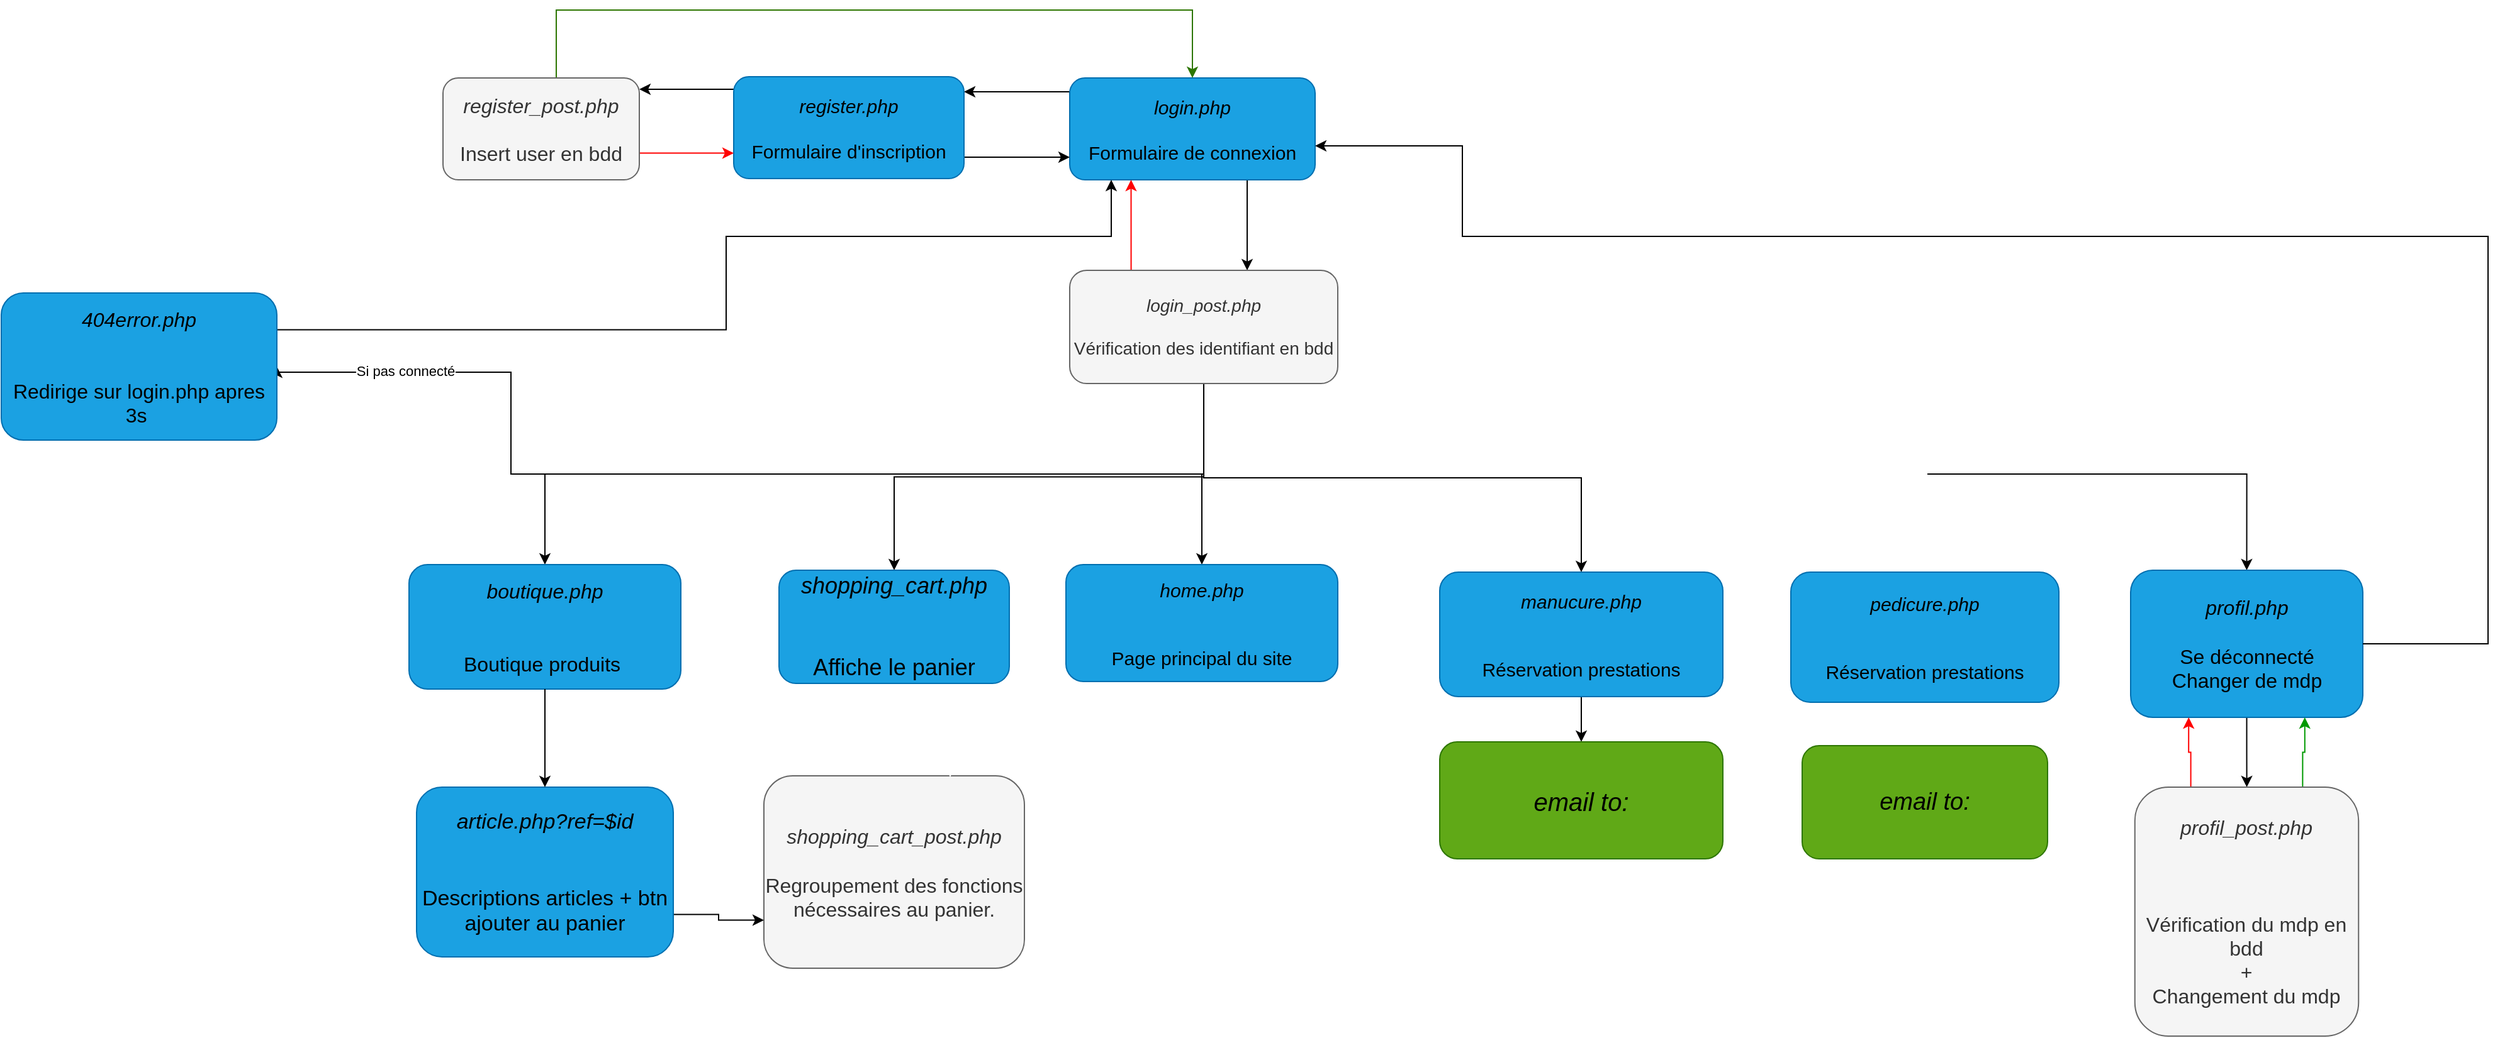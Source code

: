 <mxfile version="14.2.4" type="embed">
    <diagram id="X_WW1Z0BWddFBwUTzyoU" name="Page-1">
        <mxGraphModel dx="2322" dy="832" grid="1" gridSize="9" guides="1" tooltips="1" connect="1" arrows="1" fold="1" page="0" pageScale="1" pageWidth="827" pageHeight="1169" math="0" shadow="0">
            <root>
                <mxCell id="0"/>
                <mxCell id="1" parent="0"/>
                <mxCell id="4" style="edgeStyle=orthogonalEdgeStyle;rounded=0;orthogonalLoop=1;jettySize=auto;html=1;exitX=0;exitY=0.5;exitDx=0;exitDy=0;fontColor=#F0F0F0;" parent="1" source="2" target="5" edge="1">
                    <mxGeometry relative="1" as="geometry">
                        <mxPoint x="390" y="290" as="targetPoint"/>
                        <Array as="points">
                            <mxPoint x="507" y="290"/>
                        </Array>
                    </mxGeometry>
                </mxCell>
                <mxCell id="13" style="edgeStyle=orthogonalEdgeStyle;rounded=0;orthogonalLoop=1;jettySize=auto;html=1;fontColor=#000000;" parent="1" source="2" target="14" edge="1">
                    <mxGeometry relative="1" as="geometry">
                        <mxPoint x="648" y="504" as="targetPoint"/>
                        <Array as="points">
                            <mxPoint x="648" y="387"/>
                            <mxPoint x="648" y="387"/>
                        </Array>
                    </mxGeometry>
                </mxCell>
                <mxCell id="2" value="&lt;font style=&quot;font-size: 15px&quot;&gt;&lt;i&gt;&lt;br&gt;login.php&lt;/i&gt;&lt;br&gt;&lt;br&gt;Formulaire de connexion&lt;br&gt;&lt;br&gt;&lt;/font&gt;" style="rounded=1;whiteSpace=wrap;html=1;fillColor=#1ba1e2;strokeColor=#006EAF;fontColor=#000000;" parent="1" vertex="1">
                    <mxGeometry x="507" y="279" width="195" height="81" as="geometry"/>
                </mxCell>
                <mxCell id="7" value="" style="edgeStyle=orthogonalEdgeStyle;rounded=0;orthogonalLoop=1;jettySize=auto;html=1;fontColor=#F0F0F0;" parent="1" source="5" target="2" edge="1">
                    <mxGeometry relative="1" as="geometry">
                        <Array as="points">
                            <mxPoint x="504" y="342"/>
                            <mxPoint x="504" y="342"/>
                        </Array>
                    </mxGeometry>
                </mxCell>
                <mxCell id="9" style="edgeStyle=orthogonalEdgeStyle;rounded=0;orthogonalLoop=1;jettySize=auto;html=1;fontColor=#F0F0F0;" parent="1" source="5" target="10" edge="1">
                    <mxGeometry relative="1" as="geometry">
                        <mxPoint x="126" y="288" as="targetPoint"/>
                        <Array as="points">
                            <mxPoint x="225" y="288"/>
                            <mxPoint x="225" y="288"/>
                        </Array>
                    </mxGeometry>
                </mxCell>
                <mxCell id="5" value="&lt;font style=&quot;font-size: 15px&quot;&gt;&lt;i&gt;register.php&lt;/i&gt;&lt;br&gt;&lt;br&gt;Formulaire d'inscription&lt;br&gt;&lt;/font&gt;" style="rounded=1;whiteSpace=wrap;html=1;fillColor=#1ba1e2;strokeColor=#006EAF;fontColor=#000000;" parent="1" vertex="1">
                    <mxGeometry x="240" y="278" width="183" height="81" as="geometry"/>
                </mxCell>
                <mxCell id="11" style="edgeStyle=orthogonalEdgeStyle;rounded=0;orthogonalLoop=1;jettySize=auto;html=1;entryX=0;entryY=0.75;entryDx=0;entryDy=0;fontColor=#000000;strokeColor=#FF0000;" parent="1" source="10" target="5" edge="1">
                    <mxGeometry relative="1" as="geometry">
                        <Array as="points">
                            <mxPoint x="153" y="339"/>
                            <mxPoint x="153" y="339"/>
                        </Array>
                    </mxGeometry>
                </mxCell>
                <mxCell id="12" style="edgeStyle=orthogonalEdgeStyle;rounded=0;orthogonalLoop=1;jettySize=auto;html=1;strokeColor=#2D7600;fontColor=#000000;entryX=0.5;entryY=0;entryDx=0;entryDy=0;fillColor=#60a917;" parent="1" source="10" target="2" edge="1">
                    <mxGeometry relative="1" as="geometry">
                        <mxPoint x="594" y="234" as="targetPoint"/>
                        <Array as="points">
                            <mxPoint x="99" y="225"/>
                            <mxPoint x="605" y="225"/>
                        </Array>
                    </mxGeometry>
                </mxCell>
                <mxCell id="10" value="&lt;font style=&quot;font-size: 16px&quot;&gt;&lt;i&gt;register_post.php&lt;/i&gt;&lt;br&gt;&lt;br&gt;Insert user en bdd&lt;/font&gt;" style="rounded=1;whiteSpace=wrap;html=1;fillColor=#f5f5f5;strokeColor=#666666;fontColor=#333333;" parent="1" vertex="1">
                    <mxGeometry x="9" y="279" width="156" height="81" as="geometry"/>
                </mxCell>
                <mxCell id="15" style="edgeStyle=orthogonalEdgeStyle;rounded=0;orthogonalLoop=1;jettySize=auto;html=1;exitX=0.25;exitY=0;exitDx=0;exitDy=0;entryX=0.25;entryY=1;entryDx=0;entryDy=0;strokeColor=#FF0000;fontColor=#000000;" parent="1" source="14" target="2" edge="1">
                    <mxGeometry relative="1" as="geometry">
                        <Array as="points">
                            <mxPoint x="556" y="486"/>
                        </Array>
                    </mxGeometry>
                </mxCell>
                <mxCell id="47" style="edgeStyle=orthogonalEdgeStyle;rounded=0;orthogonalLoop=1;jettySize=auto;html=1;exitX=0.5;exitY=1;exitDx=0;exitDy=0;entryX=0.5;entryY=0;entryDx=0;entryDy=0;" parent="1" source="14" target="17" edge="1">
                    <mxGeometry relative="1" as="geometry"/>
                </mxCell>
                <mxCell id="48" style="edgeStyle=orthogonalEdgeStyle;rounded=0;orthogonalLoop=1;jettySize=auto;html=1;exitX=0.5;exitY=1;exitDx=0;exitDy=0;entryX=0.5;entryY=0;entryDx=0;entryDy=0;" parent="1" source="14" target="20" edge="1">
                    <mxGeometry relative="1" as="geometry"/>
                </mxCell>
                <mxCell id="49" style="edgeStyle=orthogonalEdgeStyle;rounded=0;orthogonalLoop=1;jettySize=auto;html=1;exitX=0.5;exitY=1;exitDx=0;exitDy=0;entryX=0.5;entryY=0;entryDx=0;entryDy=0;" parent="1" source="14" target="24" edge="1">
                    <mxGeometry relative="1" as="geometry">
                        <Array as="points">
                            <mxPoint x="614" y="594"/>
                            <mxPoint x="1442" y="594"/>
                        </Array>
                    </mxGeometry>
                </mxCell>
                <mxCell id="51" style="edgeStyle=orthogonalEdgeStyle;rounded=0;orthogonalLoop=1;jettySize=auto;html=1;exitX=0.5;exitY=1;exitDx=0;exitDy=0;entryX=0.5;entryY=0;entryDx=0;entryDy=0;" parent="1" source="14" target="46" edge="1">
                    <mxGeometry relative="1" as="geometry"/>
                </mxCell>
                <mxCell id="53" style="edgeStyle=orthogonalEdgeStyle;rounded=0;orthogonalLoop=1;jettySize=auto;html=1;exitX=0.5;exitY=1;exitDx=0;exitDy=0;entryX=0.5;entryY=0;entryDx=0;entryDy=0;" parent="1" source="14" target="38" edge="1">
                    <mxGeometry relative="1" as="geometry"/>
                </mxCell>
                <mxCell id="64" style="edgeStyle=orthogonalEdgeStyle;rounded=0;orthogonalLoop=1;jettySize=auto;html=1;strokeColor=#FFFFFF;" parent="1" source="14" target="66" edge="1">
                    <mxGeometry relative="1" as="geometry">
                        <mxPoint x="1188" y="756" as="targetPoint"/>
                        <Array as="points">
                            <mxPoint x="613" y="594"/>
                            <mxPoint x="1188" y="594"/>
                        </Array>
                    </mxGeometry>
                </mxCell>
                <mxCell id="92" style="edgeStyle=orthogonalEdgeStyle;rounded=0;orthogonalLoop=1;jettySize=auto;html=1;entryX=1;entryY=0.5;entryDx=0;entryDy=0;" edge="1" parent="1" source="14" target="74">
                    <mxGeometry relative="1" as="geometry">
                        <mxPoint x="-18" y="513" as="targetPoint"/>
                        <Array as="points">
                            <mxPoint x="614" y="594"/>
                            <mxPoint x="63" y="594"/>
                            <mxPoint x="63" y="513"/>
                        </Array>
                    </mxGeometry>
                </mxCell>
                <mxCell id="93" value="Si pas connecté" style="edgeLabel;html=1;align=center;verticalAlign=middle;resizable=0;points=[];" vertex="1" connectable="0" parent="92">
                    <mxGeometry x="0.763" y="-1" relative="1" as="geometry">
                        <mxPoint as="offset"/>
                    </mxGeometry>
                </mxCell>
                <mxCell id="14" value="&lt;font style=&quot;font-size: 14px&quot;&gt;&lt;i&gt;login_post.php&lt;/i&gt;&lt;br&gt;&lt;br&gt;Vérification des identifiant en bdd&lt;br&gt;&lt;/font&gt;" style="rounded=1;whiteSpace=wrap;html=1;fillColor=#f5f5f5;strokeColor=#666666;fontColor=#333333;" parent="1" vertex="1">
                    <mxGeometry x="507" y="432" width="213" height="90" as="geometry"/>
                </mxCell>
                <mxCell id="17" value="&lt;font style=&quot;font-size: 15px&quot; color=&quot;#000000&quot;&gt;&lt;font style=&quot;font-size: 15px&quot;&gt;&lt;i&gt;home.php&lt;/i&gt;&lt;br&gt;&lt;br&gt;&lt;br&gt;&lt;/font&gt;Page principal du site&lt;/font&gt;" style="rounded=1;whiteSpace=wrap;html=1;fillColor=#1ba1e2;strokeColor=#006EAF;fontColor=#ffffff;" parent="1" vertex="1">
                    <mxGeometry x="504" y="666" width="216" height="93" as="geometry"/>
                </mxCell>
                <mxCell id="33" style="edgeStyle=orthogonalEdgeStyle;rounded=0;orthogonalLoop=1;jettySize=auto;html=1;" parent="1" source="20" target="34" edge="1">
                    <mxGeometry relative="1" as="geometry">
                        <mxPoint x="913" y="837" as="targetPoint"/>
                    </mxGeometry>
                </mxCell>
                <mxCell id="20" value="&lt;font style=&quot;font-size: 15px&quot;&gt;&lt;font color=&quot;#000000&quot; style=&quot;font-style: italic&quot;&gt;manucure.php&lt;br&gt;&lt;/font&gt;&lt;br&gt;&lt;br&gt;&lt;font color=&quot;#000000&quot;&gt;Réservation prestations&lt;/font&gt;&lt;br&gt;&lt;/font&gt;" style="rounded=1;whiteSpace=wrap;html=1;fillColor=#1ba1e2;strokeColor=#006EAF;fontColor=#ffffff;" parent="1" vertex="1">
                    <mxGeometry x="801" y="672" width="225" height="99" as="geometry"/>
                </mxCell>
                <mxCell id="54" style="edgeStyle=orthogonalEdgeStyle;rounded=0;orthogonalLoop=1;jettySize=auto;html=1;" parent="1" source="24" target="55" edge="1">
                    <mxGeometry relative="1" as="geometry">
                        <mxPoint x="1208.25" y="870" as="targetPoint"/>
                    </mxGeometry>
                </mxCell>
                <mxCell id="24" value="&lt;span style=&quot;font-size: 16px&quot;&gt;&lt;font color=&quot;#000000&quot;&gt;&lt;i&gt;profil.php&lt;/i&gt;&lt;br&gt;&lt;br&gt;Se déconnecté&lt;br&gt;Changer de mdp&lt;/font&gt;&lt;br&gt;&lt;/span&gt;" style="rounded=1;whiteSpace=wrap;html=1;fillColor=#1ba1e2;strokeColor=#006EAF;fontColor=#ffffff;" parent="1" vertex="1">
                    <mxGeometry x="1350" y="670.5" width="184.5" height="117" as="geometry"/>
                </mxCell>
                <mxCell id="34" value="&lt;font color=&quot;#000000&quot;&gt;&lt;i&gt;&lt;font style=&quot;font-size: 20px&quot;&gt;email to:&lt;/font&gt;&lt;br&gt;&lt;/i&gt;&lt;/font&gt;" style="rounded=1;whiteSpace=wrap;html=1;fillColor=#60a917;strokeColor=#2D7600;fontColor=#ffffff;" parent="1" vertex="1">
                    <mxGeometry x="801" y="807" width="225" height="93" as="geometry"/>
                </mxCell>
                <mxCell id="38" value="&lt;font style=&quot;font-size: 16px&quot; color=&quot;#000000&quot;&gt;&lt;i&gt;boutique.php&lt;/i&gt;&lt;br&gt;&lt;br&gt;&lt;br&gt;Boutique produits&amp;nbsp;&lt;/font&gt;" style="rounded=1;whiteSpace=wrap;html=1;fillColor=#1ba1e2;strokeColor=#006EAF;fontColor=#ffffff;" parent="1" vertex="1">
                    <mxGeometry x="-18" y="666" width="216" height="99" as="geometry"/>
                </mxCell>
                <mxCell id="80" style="edgeStyle=orthogonalEdgeStyle;rounded=0;orthogonalLoop=1;jettySize=auto;html=1;exitX=0;exitY=0.25;exitDx=0;exitDy=0;entryX=1;entryY=0.25;entryDx=0;entryDy=0;strokeColor=#FFFFFF;" parent="1" source="40" target="59" edge="1">
                    <mxGeometry relative="1" as="geometry"/>
                </mxCell>
                <mxCell id="85" style="edgeStyle=orthogonalEdgeStyle;rounded=0;orthogonalLoop=1;jettySize=auto;html=1;exitX=0.25;exitY=0;exitDx=0;exitDy=0;entryX=0.213;entryY=1.006;entryDx=0;entryDy=0;entryPerimeter=0;strokeColor=#FFFFFF;" parent="1" source="40" target="46" edge="1">
                    <mxGeometry relative="1" as="geometry"/>
                </mxCell>
                <mxCell id="40" value="&lt;font style=&quot;font-size: 16px&quot;&gt;&lt;i&gt;shopping_cart_post.php&lt;/i&gt;&lt;br&gt;&lt;br&gt;Regroupement des fonctions nécessaires au panier.&lt;br&gt;&lt;/font&gt;" style="rounded=1;whiteSpace=wrap;html=1;fillColor=#f5f5f5;strokeColor=#666666;fontColor=#333333;" parent="1" vertex="1">
                    <mxGeometry x="264" y="834" width="207" height="153" as="geometry"/>
                </mxCell>
                <mxCell id="86" style="edgeStyle=orthogonalEdgeStyle;rounded=0;orthogonalLoop=1;jettySize=auto;html=1;exitX=0.75;exitY=1;exitDx=0;exitDy=0;entryX=0.715;entryY=0.007;entryDx=0;entryDy=0;entryPerimeter=0;strokeColor=#FFFFFF;" parent="1" source="46" target="40" edge="1">
                    <mxGeometry relative="1" as="geometry"/>
                </mxCell>
                <mxCell id="46" value="&lt;font color=&quot;#000000&quot; style=&quot;font-size: 18px&quot;&gt;&lt;i&gt;shopping_cart.php&lt;/i&gt;&lt;br&gt;&lt;br&gt;&lt;br&gt;Affiche le panier&lt;br&gt;&lt;/font&gt;" style="rounded=1;whiteSpace=wrap;html=1;fillColor=#1ba1e2;strokeColor=#006EAF;fontColor=#ffffff;" parent="1" vertex="1">
                    <mxGeometry x="276" y="670.5" width="183" height="90" as="geometry"/>
                </mxCell>
                <mxCell id="57" style="edgeStyle=orthogonalEdgeStyle;rounded=0;orthogonalLoop=1;jettySize=auto;html=1;exitX=0.25;exitY=0;exitDx=0;exitDy=0;strokeColor=#FF0000;entryX=0.25;entryY=1;entryDx=0;entryDy=0;" parent="1" source="55" target="24" edge="1">
                    <mxGeometry relative="1" as="geometry">
                        <mxPoint x="1164.143" y="789" as="targetPoint"/>
                    </mxGeometry>
                </mxCell>
                <mxCell id="58" style="edgeStyle=orthogonalEdgeStyle;rounded=0;orthogonalLoop=1;jettySize=auto;html=1;exitX=0.75;exitY=0;exitDx=0;exitDy=0;entryX=0.75;entryY=1;entryDx=0;entryDy=0;strokeColor=#009900;" parent="1" source="55" target="24" edge="1">
                    <mxGeometry relative="1" as="geometry"/>
                </mxCell>
                <mxCell id="55" value="&lt;font style=&quot;font-size: 16px&quot;&gt;&lt;i&gt;profil_post.php&lt;br&gt;&lt;/i&gt;&lt;br&gt;&lt;br&gt;&lt;br&gt;Vérification du mdp en bdd&lt;br&gt;+&lt;br&gt;Changement du mdp&lt;br&gt;&lt;/font&gt;" style="rounded=1;whiteSpace=wrap;html=1;fillColor=#f5f5f5;strokeColor=#666666;fontColor=#333333;" parent="1" vertex="1">
                    <mxGeometry x="1353.37" y="843" width="177.75" height="198" as="geometry"/>
                </mxCell>
                <mxCell id="87" style="edgeStyle=orthogonalEdgeStyle;rounded=0;orthogonalLoop=1;jettySize=auto;html=1;exitX=1;exitY=0.75;exitDx=0;exitDy=0;entryX=0;entryY=0.75;entryDx=0;entryDy=0;" edge="1" parent="1" source="59" target="40">
                    <mxGeometry relative="1" as="geometry"/>
                </mxCell>
                <mxCell id="59" value="&lt;font style=&quot;font-size: 17px&quot; color=&quot;#000000&quot;&gt;&lt;i&gt;article.php?ref=$id&lt;/i&gt;&lt;br&gt;&lt;br&gt;&lt;br&gt;Descriptions articles + btn&lt;br&gt;ajouter au panier&lt;br&gt;&lt;/font&gt;" style="rounded=1;whiteSpace=wrap;html=1;fillColor=#1ba1e2;strokeColor=#006EAF;fontColor=#ffffff;" parent="1" vertex="1">
                    <mxGeometry x="-12" y="843" width="204" height="135" as="geometry"/>
                </mxCell>
                <mxCell id="60" style="edgeStyle=orthogonalEdgeStyle;rounded=0;orthogonalLoop=1;jettySize=auto;html=1;" parent="1" source="38" target="59" edge="1">
                    <mxGeometry relative="1" as="geometry">
                        <mxPoint x="99" y="996" as="targetPoint"/>
                        <Array as="points"/>
                        <mxPoint x="-18.0" y="684" as="sourcePoint"/>
                    </mxGeometry>
                </mxCell>
                <mxCell id="68" style="edgeStyle=orthogonalEdgeStyle;rounded=0;orthogonalLoop=1;jettySize=auto;html=1;strokeColor=#FFFFFF;" parent="1" source="66" target="69" edge="1">
                    <mxGeometry relative="1" as="geometry">
                        <mxPoint x="1186.5" y="807.0" as="targetPoint"/>
                    </mxGeometry>
                </mxCell>
                <mxCell id="66" value="&lt;span style=&quot;color: rgb(0 , 0 , 0) ; font-size: 15px&quot;&gt;&lt;i&gt;pedicure.php&lt;/i&gt;&lt;br&gt;&lt;br&gt;&lt;br&gt;Réservation prestations&lt;br&gt;&lt;/span&gt;" style="rounded=1;whiteSpace=wrap;html=1;fillColor=#1ba1e2;strokeColor=#006EAF;fontColor=#ffffff;" parent="1" vertex="1">
                    <mxGeometry x="1080" y="672" width="213" height="103.5" as="geometry"/>
                </mxCell>
                <mxCell id="69" value="&lt;font color=&quot;#000000&quot; size=&quot;1&quot;&gt;&lt;i style=&quot;font-size: 19px&quot;&gt;email to:&lt;/i&gt;&lt;/font&gt;" style="rounded=1;whiteSpace=wrap;html=1;fillColor=#60a917;strokeColor=#2D7600;fontColor=#ffffff;" parent="1" vertex="1">
                    <mxGeometry x="1089" y="810" width="195" height="90" as="geometry"/>
                </mxCell>
                <mxCell id="94" style="edgeStyle=orthogonalEdgeStyle;rounded=0;orthogonalLoop=1;jettySize=auto;html=1;exitX=1;exitY=0.25;exitDx=0;exitDy=0;" edge="1" parent="1" source="74">
                    <mxGeometry relative="1" as="geometry">
                        <mxPoint x="540" y="360" as="targetPoint"/>
                        <Array as="points">
                            <mxPoint x="234" y="479"/>
                            <mxPoint x="234" y="405"/>
                            <mxPoint x="540" y="405"/>
                            <mxPoint x="540" y="360"/>
                        </Array>
                    </mxGeometry>
                </mxCell>
                <mxCell id="74" value="&lt;font color=&quot;#000000&quot; style=&quot;font-size: 16px&quot;&gt;&lt;i&gt;404error.php&lt;/i&gt;&lt;/font&gt;&lt;i style=&quot;color: rgb(0 , 0 , 0) ; font-size: 16px&quot;&gt;&lt;br&gt;&lt;/i&gt;&lt;font color=&quot;#000000&quot; style=&quot;font-size: 16px&quot;&gt;&lt;br&gt;&lt;br&gt;Redirige sur login.php apres 3s&lt;i&gt;&amp;nbsp;&lt;/i&gt;&lt;br&gt;&lt;/font&gt;" style="rounded=1;whiteSpace=wrap;html=1;fillColor=#1ba1e2;strokeColor=#006EAF;fontColor=#ffffff;" parent="1" vertex="1">
                    <mxGeometry x="-342" y="450" width="219" height="117" as="geometry"/>
                </mxCell>
                <mxCell id="75" style="edgeStyle=orthogonalEdgeStyle;rounded=0;orthogonalLoop=1;jettySize=auto;html=1;exitX=1;exitY=0.5;exitDx=0;exitDy=0;" parent="1" source="24" target="2" edge="1">
                    <mxGeometry relative="1" as="geometry">
                        <mxPoint x="1534.5" y="804" as="sourcePoint"/>
                        <mxPoint x="774" y="333" as="targetPoint"/>
                        <Array as="points">
                            <mxPoint x="1634" y="729"/>
                            <mxPoint x="1634" y="405"/>
                            <mxPoint x="819" y="405"/>
                            <mxPoint x="819" y="333"/>
                        </Array>
                    </mxGeometry>
                </mxCell>
            </root>
        </mxGraphModel>
    </diagram>
</mxfile>